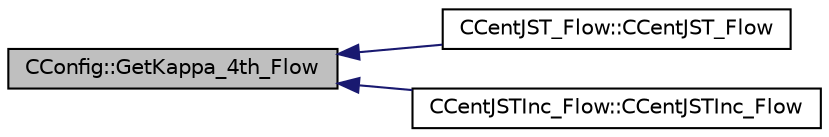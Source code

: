 digraph "CConfig::GetKappa_4th_Flow"
{
  edge [fontname="Helvetica",fontsize="10",labelfontname="Helvetica",labelfontsize="10"];
  node [fontname="Helvetica",fontsize="10",shape=record];
  rankdir="LR";
  Node4585 [label="CConfig::GetKappa_4th_Flow",height=0.2,width=0.4,color="black", fillcolor="grey75", style="filled", fontcolor="black"];
  Node4585 -> Node4586 [dir="back",color="midnightblue",fontsize="10",style="solid",fontname="Helvetica"];
  Node4586 [label="CCentJST_Flow::CCentJST_Flow",height=0.2,width=0.4,color="black", fillcolor="white", style="filled",URL="$class_c_cent_j_s_t___flow.html#a4620a5d324ade91a896b42e91f72caa4",tooltip="Constructor of the class. "];
  Node4585 -> Node4587 [dir="back",color="midnightblue",fontsize="10",style="solid",fontname="Helvetica"];
  Node4587 [label="CCentJSTInc_Flow::CCentJSTInc_Flow",height=0.2,width=0.4,color="black", fillcolor="white", style="filled",URL="$class_c_cent_j_s_t_inc___flow.html#a489f1b4b5f5bf8839191e7949e03591d",tooltip="Constructor of the class. "];
}
